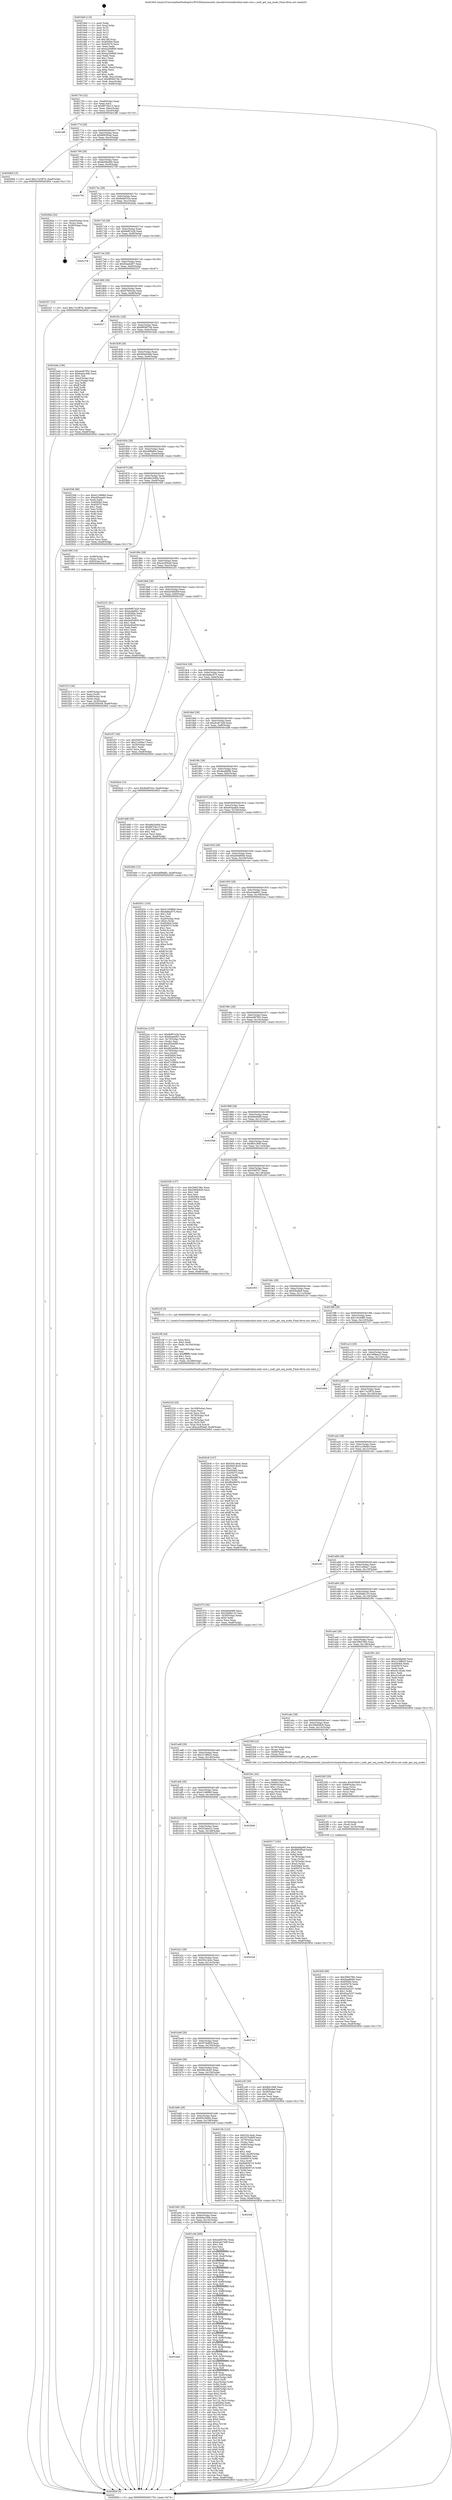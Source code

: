 digraph "0x4016e0" {
  label = "0x4016e0 (/mnt/c/Users/mathe/Desktop/tcc/POCII/binaries/extr_linuxdriversiioadcxilinx-xadc-core.c_xadc_get_seq_mode_Final-ollvm.out::main(0))"
  labelloc = "t"
  node[shape=record]

  Entry [label="",width=0.3,height=0.3,shape=circle,fillcolor=black,style=filled]
  "0x401754" [label="{
     0x401754 [32]\l
     | [instrs]\l
     &nbsp;&nbsp;0x401754 \<+6\>: mov -0xa8(%rbp),%eax\l
     &nbsp;&nbsp;0x40175a \<+2\>: mov %eax,%ecx\l
     &nbsp;&nbsp;0x40175c \<+6\>: sub $0x86726c13,%ecx\l
     &nbsp;&nbsp;0x401762 \<+6\>: mov %eax,-0xbc(%rbp)\l
     &nbsp;&nbsp;0x401768 \<+6\>: mov %ecx,-0xc0(%rbp)\l
     &nbsp;&nbsp;0x40176e \<+6\>: je 0000000000401df6 \<main+0x716\>\l
  }"]
  "0x401df6" [label="{
     0x401df6\l
  }", style=dashed]
  "0x401774" [label="{
     0x401774 [28]\l
     | [instrs]\l
     &nbsp;&nbsp;0x401774 \<+5\>: jmp 0000000000401779 \<main+0x99\>\l
     &nbsp;&nbsp;0x401779 \<+6\>: mov -0xbc(%rbp),%eax\l
     &nbsp;&nbsp;0x40177f \<+5\>: sub $0x8693f5ad,%eax\l
     &nbsp;&nbsp;0x401784 \<+6\>: mov %eax,-0xc4(%rbp)\l
     &nbsp;&nbsp;0x40178a \<+6\>: je 00000000004020b9 \<main+0x9d9\>\l
  }"]
  Exit [label="",width=0.3,height=0.3,shape=circle,fillcolor=black,style=filled,peripheries=2]
  "0x4020b9" [label="{
     0x4020b9 [15]\l
     | [instrs]\l
     &nbsp;&nbsp;0x4020b9 \<+10\>: movl $0x17a1f87b,-0xa8(%rbp)\l
     &nbsp;&nbsp;0x4020c3 \<+5\>: jmp 000000000040285d \<main+0x117d\>\l
  }"]
  "0x401790" [label="{
     0x401790 [28]\l
     | [instrs]\l
     &nbsp;&nbsp;0x401790 \<+5\>: jmp 0000000000401795 \<main+0xb5\>\l
     &nbsp;&nbsp;0x401795 \<+6\>: mov -0xbc(%rbp),%eax\l
     &nbsp;&nbsp;0x40179b \<+5\>: sub $0x8a08a460,%eax\l
     &nbsp;&nbsp;0x4017a0 \<+6\>: mov %eax,-0xc8(%rbp)\l
     &nbsp;&nbsp;0x4017a6 \<+6\>: je 0000000000402758 \<main+0x1078\>\l
  }"]
  "0x402404" [label="{
     0x402404 [96]\l
     | [instrs]\l
     &nbsp;&nbsp;0x402404 \<+5\>: mov $0x296d796c,%eax\l
     &nbsp;&nbsp;0x402409 \<+5\>: mov $0xdead80f4,%esi\l
     &nbsp;&nbsp;0x40240e \<+7\>: mov 0x405064,%ecx\l
     &nbsp;&nbsp;0x402415 \<+7\>: mov 0x405070,%edx\l
     &nbsp;&nbsp;0x40241c \<+3\>: mov %ecx,%r8d\l
     &nbsp;&nbsp;0x40241f \<+7\>: add $0x92ea5257,%r8d\l
     &nbsp;&nbsp;0x402426 \<+4\>: sub $0x1,%r8d\l
     &nbsp;&nbsp;0x40242a \<+7\>: sub $0x92ea5257,%r8d\l
     &nbsp;&nbsp;0x402431 \<+4\>: imul %r8d,%ecx\l
     &nbsp;&nbsp;0x402435 \<+3\>: and $0x1,%ecx\l
     &nbsp;&nbsp;0x402438 \<+3\>: cmp $0x0,%ecx\l
     &nbsp;&nbsp;0x40243b \<+4\>: sete %r9b\l
     &nbsp;&nbsp;0x40243f \<+3\>: cmp $0xa,%edx\l
     &nbsp;&nbsp;0x402442 \<+4\>: setl %r10b\l
     &nbsp;&nbsp;0x402446 \<+3\>: mov %r9b,%r11b\l
     &nbsp;&nbsp;0x402449 \<+3\>: and %r10b,%r11b\l
     &nbsp;&nbsp;0x40244c \<+3\>: xor %r10b,%r9b\l
     &nbsp;&nbsp;0x40244f \<+3\>: or %r9b,%r11b\l
     &nbsp;&nbsp;0x402452 \<+4\>: test $0x1,%r11b\l
     &nbsp;&nbsp;0x402456 \<+3\>: cmovne %esi,%eax\l
     &nbsp;&nbsp;0x402459 \<+6\>: mov %eax,-0xa8(%rbp)\l
     &nbsp;&nbsp;0x40245f \<+5\>: jmp 000000000040285d \<main+0x117d\>\l
  }"]
  "0x402758" [label="{
     0x402758\l
  }", style=dashed]
  "0x4017ac" [label="{
     0x4017ac [28]\l
     | [instrs]\l
     &nbsp;&nbsp;0x4017ac \<+5\>: jmp 00000000004017b1 \<main+0xd1\>\l
     &nbsp;&nbsp;0x4017b1 \<+6\>: mov -0xbc(%rbp),%eax\l
     &nbsp;&nbsp;0x4017b7 \<+5\>: sub $0x8ebf532e,%eax\l
     &nbsp;&nbsp;0x4017bc \<+6\>: mov %eax,-0xcc(%rbp)\l
     &nbsp;&nbsp;0x4017c2 \<+6\>: je 00000000004026da \<main+0xffa\>\l
  }"]
  "0x4023f2" [label="{
     0x4023f2 [18]\l
     | [instrs]\l
     &nbsp;&nbsp;0x4023f2 \<+4\>: mov -0x78(%rbp),%rdi\l
     &nbsp;&nbsp;0x4023f6 \<+3\>: mov (%rdi),%rdi\l
     &nbsp;&nbsp;0x4023f9 \<+6\>: mov %eax,-0x16c(%rbp)\l
     &nbsp;&nbsp;0x4023ff \<+5\>: call 0000000000401030 \<free@plt\>\l
     | [calls]\l
     &nbsp;&nbsp;0x401030 \{1\} (unknown)\l
  }"]
  "0x4026da" [label="{
     0x4026da [24]\l
     | [instrs]\l
     &nbsp;&nbsp;0x4026da \<+7\>: mov -0xa0(%rbp),%rax\l
     &nbsp;&nbsp;0x4026e1 \<+2\>: mov (%rax),%eax\l
     &nbsp;&nbsp;0x4026e3 \<+4\>: lea -0x28(%rbp),%rsp\l
     &nbsp;&nbsp;0x4026e7 \<+1\>: pop %rbx\l
     &nbsp;&nbsp;0x4026e8 \<+2\>: pop %r12\l
     &nbsp;&nbsp;0x4026ea \<+2\>: pop %r13\l
     &nbsp;&nbsp;0x4026ec \<+2\>: pop %r14\l
     &nbsp;&nbsp;0x4026ee \<+2\>: pop %r15\l
     &nbsp;&nbsp;0x4026f0 \<+1\>: pop %rbp\l
     &nbsp;&nbsp;0x4026f1 \<+1\>: ret\l
  }"]
  "0x4017c8" [label="{
     0x4017c8 [28]\l
     | [instrs]\l
     &nbsp;&nbsp;0x4017c8 \<+5\>: jmp 00000000004017cd \<main+0xed\>\l
     &nbsp;&nbsp;0x4017cd \<+6\>: mov -0xbc(%rbp),%eax\l
     &nbsp;&nbsp;0x4017d3 \<+5\>: sub $0x8ef67a28,%eax\l
     &nbsp;&nbsp;0x4017d8 \<+6\>: mov %eax,-0xd0(%rbp)\l
     &nbsp;&nbsp;0x4017de \<+6\>: je 00000000004027c8 \<main+0x10e8\>\l
  }"]
  "0x4023d5" [label="{
     0x4023d5 [29]\l
     | [instrs]\l
     &nbsp;&nbsp;0x4023d5 \<+10\>: movabs $0x4030d6,%rdi\l
     &nbsp;&nbsp;0x4023df \<+4\>: mov -0x68(%rbp),%rsi\l
     &nbsp;&nbsp;0x4023e3 \<+2\>: mov %eax,(%rsi)\l
     &nbsp;&nbsp;0x4023e5 \<+4\>: mov -0x68(%rbp),%rsi\l
     &nbsp;&nbsp;0x4023e9 \<+2\>: mov (%rsi),%esi\l
     &nbsp;&nbsp;0x4023eb \<+2\>: mov $0x0,%al\l
     &nbsp;&nbsp;0x4023ed \<+5\>: call 0000000000401040 \<printf@plt\>\l
     | [calls]\l
     &nbsp;&nbsp;0x401040 \{1\} (unknown)\l
  }"]
  "0x4027c8" [label="{
     0x4027c8\l
  }", style=dashed]
  "0x4017e4" [label="{
     0x4017e4 [28]\l
     | [instrs]\l
     &nbsp;&nbsp;0x4017e4 \<+5\>: jmp 00000000004017e9 \<main+0x109\>\l
     &nbsp;&nbsp;0x4017e9 \<+6\>: mov -0xbc(%rbp),%eax\l
     &nbsp;&nbsp;0x4017ef \<+5\>: sub $0x94aebd07,%eax\l
     &nbsp;&nbsp;0x4017f4 \<+6\>: mov %eax,-0xd4(%rbp)\l
     &nbsp;&nbsp;0x4017fa \<+6\>: je 0000000000402327 \<main+0xc47\>\l
  }"]
  "0x402224" [label="{
     0x402224 [45]\l
     | [instrs]\l
     &nbsp;&nbsp;0x402224 \<+6\>: mov -0x168(%rbp),%ecx\l
     &nbsp;&nbsp;0x40222a \<+3\>: imul %eax,%ecx\l
     &nbsp;&nbsp;0x40222d \<+3\>: movslq %ecx,%rdi\l
     &nbsp;&nbsp;0x402230 \<+4\>: mov -0x78(%rbp),%r8\l
     &nbsp;&nbsp;0x402234 \<+3\>: mov (%r8),%r8\l
     &nbsp;&nbsp;0x402237 \<+4\>: mov -0x70(%rbp),%r9\l
     &nbsp;&nbsp;0x40223b \<+3\>: movslq (%r9),%r9\l
     &nbsp;&nbsp;0x40223e \<+4\>: mov %rdi,(%r8,%r9,8)\l
     &nbsp;&nbsp;0x402242 \<+10\>: movl $0xcac95ba9,-0xa8(%rbp)\l
     &nbsp;&nbsp;0x40224c \<+5\>: jmp 000000000040285d \<main+0x117d\>\l
  }"]
  "0x402327" [label="{
     0x402327 [15]\l
     | [instrs]\l
     &nbsp;&nbsp;0x402327 \<+10\>: movl $0x17a1f87b,-0xa8(%rbp)\l
     &nbsp;&nbsp;0x402331 \<+5\>: jmp 000000000040285d \<main+0x117d\>\l
  }"]
  "0x401800" [label="{
     0x401800 [28]\l
     | [instrs]\l
     &nbsp;&nbsp;0x401800 \<+5\>: jmp 0000000000401805 \<main+0x125\>\l
     &nbsp;&nbsp;0x401805 \<+6\>: mov -0xbc(%rbp),%eax\l
     &nbsp;&nbsp;0x40180b \<+5\>: sub $0x976b5c44,%eax\l
     &nbsp;&nbsp;0x401810 \<+6\>: mov %eax,-0xd8(%rbp)\l
     &nbsp;&nbsp;0x401816 \<+6\>: je 00000000004025c7 \<main+0xee7\>\l
  }"]
  "0x4021f8" [label="{
     0x4021f8 [44]\l
     | [instrs]\l
     &nbsp;&nbsp;0x4021f8 \<+2\>: xor %ecx,%ecx\l
     &nbsp;&nbsp;0x4021fa \<+5\>: mov $0x2,%edx\l
     &nbsp;&nbsp;0x4021ff \<+6\>: mov %edx,-0x164(%rbp)\l
     &nbsp;&nbsp;0x402205 \<+1\>: cltd\l
     &nbsp;&nbsp;0x402206 \<+6\>: mov -0x164(%rbp),%esi\l
     &nbsp;&nbsp;0x40220c \<+2\>: idiv %esi\l
     &nbsp;&nbsp;0x40220e \<+6\>: imul $0xfffffffe,%edx,%edx\l
     &nbsp;&nbsp;0x402214 \<+3\>: sub $0x1,%ecx\l
     &nbsp;&nbsp;0x402217 \<+2\>: sub %ecx,%edx\l
     &nbsp;&nbsp;0x402219 \<+6\>: mov %edx,-0x168(%rbp)\l
     &nbsp;&nbsp;0x40221f \<+5\>: call 0000000000401160 \<next_i\>\l
     | [calls]\l
     &nbsp;&nbsp;0x401160 \{1\} (/mnt/c/Users/mathe/Desktop/tcc/POCII/binaries/extr_linuxdriversiioadcxilinx-xadc-core.c_xadc_get_seq_mode_Final-ollvm.out::next_i)\l
  }"]
  "0x4025c7" [label="{
     0x4025c7\l
  }", style=dashed]
  "0x40181c" [label="{
     0x40181c [28]\l
     | [instrs]\l
     &nbsp;&nbsp;0x40181c \<+5\>: jmp 0000000000401821 \<main+0x141\>\l
     &nbsp;&nbsp;0x401821 \<+6\>: mov -0xbc(%rbp),%eax\l
     &nbsp;&nbsp;0x401827 \<+5\>: sub $0x9858d748,%eax\l
     &nbsp;&nbsp;0x40182c \<+6\>: mov %eax,-0xdc(%rbp)\l
     &nbsp;&nbsp;0x401832 \<+6\>: je 0000000000401bde \<main+0x4fe\>\l
  }"]
  "0x402017" [label="{
     0x402017 [162]\l
     | [instrs]\l
     &nbsp;&nbsp;0x402017 \<+5\>: mov $0x8a08a460,%ecx\l
     &nbsp;&nbsp;0x40201c \<+5\>: mov $0x8693f5ad,%edx\l
     &nbsp;&nbsp;0x402021 \<+3\>: mov $0x1,%sil\l
     &nbsp;&nbsp;0x402024 \<+3\>: xor %r8d,%r8d\l
     &nbsp;&nbsp;0x402027 \<+4\>: mov -0x78(%rbp),%rdi\l
     &nbsp;&nbsp;0x40202b \<+3\>: mov %rax,(%rdi)\l
     &nbsp;&nbsp;0x40202e \<+4\>: mov -0x70(%rbp),%rax\l
     &nbsp;&nbsp;0x402032 \<+6\>: movl $0x0,(%rax)\l
     &nbsp;&nbsp;0x402038 \<+8\>: mov 0x405064,%r9d\l
     &nbsp;&nbsp;0x402040 \<+8\>: mov 0x405070,%r10d\l
     &nbsp;&nbsp;0x402048 \<+4\>: sub $0x1,%r8d\l
     &nbsp;&nbsp;0x40204c \<+3\>: mov %r9d,%r11d\l
     &nbsp;&nbsp;0x40204f \<+3\>: add %r8d,%r11d\l
     &nbsp;&nbsp;0x402052 \<+4\>: imul %r11d,%r9d\l
     &nbsp;&nbsp;0x402056 \<+4\>: and $0x1,%r9d\l
     &nbsp;&nbsp;0x40205a \<+4\>: cmp $0x0,%r9d\l
     &nbsp;&nbsp;0x40205e \<+3\>: sete %bl\l
     &nbsp;&nbsp;0x402061 \<+4\>: cmp $0xa,%r10d\l
     &nbsp;&nbsp;0x402065 \<+4\>: setl %r14b\l
     &nbsp;&nbsp;0x402069 \<+3\>: mov %bl,%r15b\l
     &nbsp;&nbsp;0x40206c \<+4\>: xor $0xff,%r15b\l
     &nbsp;&nbsp;0x402070 \<+3\>: mov %r14b,%r12b\l
     &nbsp;&nbsp;0x402073 \<+4\>: xor $0xff,%r12b\l
     &nbsp;&nbsp;0x402077 \<+4\>: xor $0x1,%sil\l
     &nbsp;&nbsp;0x40207b \<+3\>: mov %r15b,%r13b\l
     &nbsp;&nbsp;0x40207e \<+4\>: and $0xff,%r13b\l
     &nbsp;&nbsp;0x402082 \<+3\>: and %sil,%bl\l
     &nbsp;&nbsp;0x402085 \<+3\>: mov %r12b,%al\l
     &nbsp;&nbsp;0x402088 \<+2\>: and $0xff,%al\l
     &nbsp;&nbsp;0x40208a \<+3\>: and %sil,%r14b\l
     &nbsp;&nbsp;0x40208d \<+3\>: or %bl,%r13b\l
     &nbsp;&nbsp;0x402090 \<+3\>: or %r14b,%al\l
     &nbsp;&nbsp;0x402093 \<+3\>: xor %al,%r13b\l
     &nbsp;&nbsp;0x402096 \<+3\>: or %r12b,%r15b\l
     &nbsp;&nbsp;0x402099 \<+4\>: xor $0xff,%r15b\l
     &nbsp;&nbsp;0x40209d \<+4\>: or $0x1,%sil\l
     &nbsp;&nbsp;0x4020a1 \<+3\>: and %sil,%r15b\l
     &nbsp;&nbsp;0x4020a4 \<+3\>: or %r15b,%r13b\l
     &nbsp;&nbsp;0x4020a7 \<+4\>: test $0x1,%r13b\l
     &nbsp;&nbsp;0x4020ab \<+3\>: cmovne %edx,%ecx\l
     &nbsp;&nbsp;0x4020ae \<+6\>: mov %ecx,-0xa8(%rbp)\l
     &nbsp;&nbsp;0x4020b4 \<+5\>: jmp 000000000040285d \<main+0x117d\>\l
  }"]
  "0x401bde" [label="{
     0x401bde [106]\l
     | [instrs]\l
     &nbsp;&nbsp;0x401bde \<+5\>: mov $0xeed9795c,%eax\l
     &nbsp;&nbsp;0x401be3 \<+5\>: mov $0x6aba184b,%ecx\l
     &nbsp;&nbsp;0x401be8 \<+2\>: mov $0x1,%dl\l
     &nbsp;&nbsp;0x401bea \<+7\>: mov -0xa2(%rbp),%sil\l
     &nbsp;&nbsp;0x401bf1 \<+7\>: mov -0xa1(%rbp),%dil\l
     &nbsp;&nbsp;0x401bf8 \<+3\>: mov %sil,%r8b\l
     &nbsp;&nbsp;0x401bfb \<+4\>: xor $0xff,%r8b\l
     &nbsp;&nbsp;0x401bff \<+3\>: mov %dil,%r9b\l
     &nbsp;&nbsp;0x401c02 \<+4\>: xor $0xff,%r9b\l
     &nbsp;&nbsp;0x401c06 \<+3\>: xor $0x1,%dl\l
     &nbsp;&nbsp;0x401c09 \<+3\>: mov %r8b,%r10b\l
     &nbsp;&nbsp;0x401c0c \<+4\>: and $0xff,%r10b\l
     &nbsp;&nbsp;0x401c10 \<+3\>: and %dl,%sil\l
     &nbsp;&nbsp;0x401c13 \<+3\>: mov %r9b,%r11b\l
     &nbsp;&nbsp;0x401c16 \<+4\>: and $0xff,%r11b\l
     &nbsp;&nbsp;0x401c1a \<+3\>: and %dl,%dil\l
     &nbsp;&nbsp;0x401c1d \<+3\>: or %sil,%r10b\l
     &nbsp;&nbsp;0x401c20 \<+3\>: or %dil,%r11b\l
     &nbsp;&nbsp;0x401c23 \<+3\>: xor %r11b,%r10b\l
     &nbsp;&nbsp;0x401c26 \<+3\>: or %r9b,%r8b\l
     &nbsp;&nbsp;0x401c29 \<+4\>: xor $0xff,%r8b\l
     &nbsp;&nbsp;0x401c2d \<+3\>: or $0x1,%dl\l
     &nbsp;&nbsp;0x401c30 \<+3\>: and %dl,%r8b\l
     &nbsp;&nbsp;0x401c33 \<+3\>: or %r8b,%r10b\l
     &nbsp;&nbsp;0x401c36 \<+4\>: test $0x1,%r10b\l
     &nbsp;&nbsp;0x401c3a \<+3\>: cmovne %ecx,%eax\l
     &nbsp;&nbsp;0x401c3d \<+6\>: mov %eax,-0xa8(%rbp)\l
     &nbsp;&nbsp;0x401c43 \<+5\>: jmp 000000000040285d \<main+0x117d\>\l
  }"]
  "0x401838" [label="{
     0x401838 [28]\l
     | [instrs]\l
     &nbsp;&nbsp;0x401838 \<+5\>: jmp 000000000040183d \<main+0x15d\>\l
     &nbsp;&nbsp;0x40183d \<+6\>: mov -0xbc(%rbp),%eax\l
     &nbsp;&nbsp;0x401843 \<+5\>: sub $0x9d4a0ddd,%eax\l
     &nbsp;&nbsp;0x401848 \<+6\>: mov %eax,-0xe0(%rbp)\l
     &nbsp;&nbsp;0x40184e \<+6\>: je 0000000000402473 \<main+0xd93\>\l
  }"]
  "0x40285d" [label="{
     0x40285d [5]\l
     | [instrs]\l
     &nbsp;&nbsp;0x40285d \<+5\>: jmp 0000000000401754 \<main+0x74\>\l
  }"]
  "0x4016e0" [label="{
     0x4016e0 [116]\l
     | [instrs]\l
     &nbsp;&nbsp;0x4016e0 \<+1\>: push %rbp\l
     &nbsp;&nbsp;0x4016e1 \<+3\>: mov %rsp,%rbp\l
     &nbsp;&nbsp;0x4016e4 \<+2\>: push %r15\l
     &nbsp;&nbsp;0x4016e6 \<+2\>: push %r14\l
     &nbsp;&nbsp;0x4016e8 \<+2\>: push %r13\l
     &nbsp;&nbsp;0x4016ea \<+2\>: push %r12\l
     &nbsp;&nbsp;0x4016ec \<+1\>: push %rbx\l
     &nbsp;&nbsp;0x4016ed \<+7\>: sub $0x168,%rsp\l
     &nbsp;&nbsp;0x4016f4 \<+7\>: mov 0x405064,%eax\l
     &nbsp;&nbsp;0x4016fb \<+7\>: mov 0x405070,%ecx\l
     &nbsp;&nbsp;0x401702 \<+2\>: mov %eax,%edx\l
     &nbsp;&nbsp;0x401704 \<+6\>: sub $0xaa29d8d0,%edx\l
     &nbsp;&nbsp;0x40170a \<+3\>: sub $0x1,%edx\l
     &nbsp;&nbsp;0x40170d \<+6\>: add $0xaa29d8d0,%edx\l
     &nbsp;&nbsp;0x401713 \<+3\>: imul %edx,%eax\l
     &nbsp;&nbsp;0x401716 \<+3\>: and $0x1,%eax\l
     &nbsp;&nbsp;0x401719 \<+3\>: cmp $0x0,%eax\l
     &nbsp;&nbsp;0x40171c \<+4\>: sete %r8b\l
     &nbsp;&nbsp;0x401720 \<+4\>: and $0x1,%r8b\l
     &nbsp;&nbsp;0x401724 \<+7\>: mov %r8b,-0xa2(%rbp)\l
     &nbsp;&nbsp;0x40172b \<+3\>: cmp $0xa,%ecx\l
     &nbsp;&nbsp;0x40172e \<+4\>: setl %r8b\l
     &nbsp;&nbsp;0x401732 \<+4\>: and $0x1,%r8b\l
     &nbsp;&nbsp;0x401736 \<+7\>: mov %r8b,-0xa1(%rbp)\l
     &nbsp;&nbsp;0x40173d \<+10\>: movl $0x9858d748,-0xa8(%rbp)\l
     &nbsp;&nbsp;0x401747 \<+6\>: mov %edi,-0xac(%rbp)\l
     &nbsp;&nbsp;0x40174d \<+7\>: mov %rsi,-0xb8(%rbp)\l
  }"]
  "0x401f13" [label="{
     0x401f13 [36]\l
     | [instrs]\l
     &nbsp;&nbsp;0x401f13 \<+7\>: mov -0x90(%rbp),%rdi\l
     &nbsp;&nbsp;0x401f1a \<+2\>: mov %eax,(%rdi)\l
     &nbsp;&nbsp;0x401f1c \<+7\>: mov -0x90(%rbp),%rdi\l
     &nbsp;&nbsp;0x401f23 \<+2\>: mov (%rdi),%eax\l
     &nbsp;&nbsp;0x401f25 \<+3\>: mov %eax,-0x30(%rbp)\l
     &nbsp;&nbsp;0x401f28 \<+10\>: movl $0xd250b50f,-0xa8(%rbp)\l
     &nbsp;&nbsp;0x401f32 \<+5\>: jmp 000000000040285d \<main+0x117d\>\l
  }"]
  "0x402473" [label="{
     0x402473\l
  }", style=dashed]
  "0x401854" [label="{
     0x401854 [28]\l
     | [instrs]\l
     &nbsp;&nbsp;0x401854 \<+5\>: jmp 0000000000401859 \<main+0x179\>\l
     &nbsp;&nbsp;0x401859 \<+6\>: mov -0xbc(%rbp),%eax\l
     &nbsp;&nbsp;0x40185f \<+5\>: sub $0xa6f9afbc,%eax\l
     &nbsp;&nbsp;0x401864 \<+6\>: mov %eax,-0xe4(%rbp)\l
     &nbsp;&nbsp;0x40186a \<+6\>: je 00000000004025db \<main+0xefb\>\l
  }"]
  "0x401bb8" [label="{
     0x401bb8\l
  }", style=dashed]
  "0x4025db" [label="{
     0x4025db [86]\l
     | [instrs]\l
     &nbsp;&nbsp;0x4025db \<+5\>: mov $0x412489b0,%eax\l
     &nbsp;&nbsp;0x4025e0 \<+5\>: mov $0xe65aaab0,%ecx\l
     &nbsp;&nbsp;0x4025e5 \<+2\>: xor %edx,%edx\l
     &nbsp;&nbsp;0x4025e7 \<+7\>: mov 0x405064,%esi\l
     &nbsp;&nbsp;0x4025ee \<+7\>: mov 0x405070,%edi\l
     &nbsp;&nbsp;0x4025f5 \<+3\>: sub $0x1,%edx\l
     &nbsp;&nbsp;0x4025f8 \<+3\>: mov %esi,%r8d\l
     &nbsp;&nbsp;0x4025fb \<+3\>: add %edx,%r8d\l
     &nbsp;&nbsp;0x4025fe \<+4\>: imul %r8d,%esi\l
     &nbsp;&nbsp;0x402602 \<+3\>: and $0x1,%esi\l
     &nbsp;&nbsp;0x402605 \<+3\>: cmp $0x0,%esi\l
     &nbsp;&nbsp;0x402608 \<+4\>: sete %r9b\l
     &nbsp;&nbsp;0x40260c \<+3\>: cmp $0xa,%edi\l
     &nbsp;&nbsp;0x40260f \<+4\>: setl %r10b\l
     &nbsp;&nbsp;0x402613 \<+3\>: mov %r9b,%r11b\l
     &nbsp;&nbsp;0x402616 \<+3\>: and %r10b,%r11b\l
     &nbsp;&nbsp;0x402619 \<+3\>: xor %r10b,%r9b\l
     &nbsp;&nbsp;0x40261c \<+3\>: or %r9b,%r11b\l
     &nbsp;&nbsp;0x40261f \<+4\>: test $0x1,%r11b\l
     &nbsp;&nbsp;0x402623 \<+3\>: cmovne %ecx,%eax\l
     &nbsp;&nbsp;0x402626 \<+6\>: mov %eax,-0xa8(%rbp)\l
     &nbsp;&nbsp;0x40262c \<+5\>: jmp 000000000040285d \<main+0x117d\>\l
  }"]
  "0x401870" [label="{
     0x401870 [28]\l
     | [instrs]\l
     &nbsp;&nbsp;0x401870 \<+5\>: jmp 0000000000401875 \<main+0x195\>\l
     &nbsp;&nbsp;0x401875 \<+6\>: mov -0xbc(%rbp),%eax\l
     &nbsp;&nbsp;0x40187b \<+5\>: sub $0xa8e2449a,%eax\l
     &nbsp;&nbsp;0x401880 \<+6\>: mov %eax,-0xe8(%rbp)\l
     &nbsp;&nbsp;0x401886 \<+6\>: je 0000000000401f00 \<main+0x820\>\l
  }"]
  "0x401c48" [label="{
     0x401c48 [400]\l
     | [instrs]\l
     &nbsp;&nbsp;0x401c48 \<+5\>: mov $0xeed9795c,%eax\l
     &nbsp;&nbsp;0x401c4d \<+5\>: mov $0xdca673d8,%ecx\l
     &nbsp;&nbsp;0x401c52 \<+2\>: mov $0x1,%dl\l
     &nbsp;&nbsp;0x401c54 \<+2\>: xor %esi,%esi\l
     &nbsp;&nbsp;0x401c56 \<+3\>: mov %rsp,%rdi\l
     &nbsp;&nbsp;0x401c59 \<+4\>: add $0xfffffffffffffff0,%rdi\l
     &nbsp;&nbsp;0x401c5d \<+3\>: mov %rdi,%rsp\l
     &nbsp;&nbsp;0x401c60 \<+7\>: mov %rdi,-0xa0(%rbp)\l
     &nbsp;&nbsp;0x401c67 \<+3\>: mov %rsp,%rdi\l
     &nbsp;&nbsp;0x401c6a \<+4\>: add $0xfffffffffffffff0,%rdi\l
     &nbsp;&nbsp;0x401c6e \<+3\>: mov %rdi,%rsp\l
     &nbsp;&nbsp;0x401c71 \<+3\>: mov %rsp,%r8\l
     &nbsp;&nbsp;0x401c74 \<+4\>: add $0xfffffffffffffff0,%r8\l
     &nbsp;&nbsp;0x401c78 \<+3\>: mov %r8,%rsp\l
     &nbsp;&nbsp;0x401c7b \<+7\>: mov %r8,-0x98(%rbp)\l
     &nbsp;&nbsp;0x401c82 \<+3\>: mov %rsp,%r8\l
     &nbsp;&nbsp;0x401c85 \<+4\>: add $0xfffffffffffffff0,%r8\l
     &nbsp;&nbsp;0x401c89 \<+3\>: mov %r8,%rsp\l
     &nbsp;&nbsp;0x401c8c \<+7\>: mov %r8,-0x90(%rbp)\l
     &nbsp;&nbsp;0x401c93 \<+3\>: mov %rsp,%r8\l
     &nbsp;&nbsp;0x401c96 \<+4\>: add $0xfffffffffffffff0,%r8\l
     &nbsp;&nbsp;0x401c9a \<+3\>: mov %r8,%rsp\l
     &nbsp;&nbsp;0x401c9d \<+7\>: mov %r8,-0x88(%rbp)\l
     &nbsp;&nbsp;0x401ca4 \<+3\>: mov %rsp,%r8\l
     &nbsp;&nbsp;0x401ca7 \<+4\>: add $0xfffffffffffffff0,%r8\l
     &nbsp;&nbsp;0x401cab \<+3\>: mov %r8,%rsp\l
     &nbsp;&nbsp;0x401cae \<+4\>: mov %r8,-0x80(%rbp)\l
     &nbsp;&nbsp;0x401cb2 \<+3\>: mov %rsp,%r8\l
     &nbsp;&nbsp;0x401cb5 \<+4\>: add $0xfffffffffffffff0,%r8\l
     &nbsp;&nbsp;0x401cb9 \<+3\>: mov %r8,%rsp\l
     &nbsp;&nbsp;0x401cbc \<+4\>: mov %r8,-0x78(%rbp)\l
     &nbsp;&nbsp;0x401cc0 \<+3\>: mov %rsp,%r8\l
     &nbsp;&nbsp;0x401cc3 \<+4\>: add $0xfffffffffffffff0,%r8\l
     &nbsp;&nbsp;0x401cc7 \<+3\>: mov %r8,%rsp\l
     &nbsp;&nbsp;0x401cca \<+4\>: mov %r8,-0x70(%rbp)\l
     &nbsp;&nbsp;0x401cce \<+3\>: mov %rsp,%r8\l
     &nbsp;&nbsp;0x401cd1 \<+4\>: add $0xfffffffffffffff0,%r8\l
     &nbsp;&nbsp;0x401cd5 \<+3\>: mov %r8,%rsp\l
     &nbsp;&nbsp;0x401cd8 \<+4\>: mov %r8,-0x68(%rbp)\l
     &nbsp;&nbsp;0x401cdc \<+3\>: mov %rsp,%r8\l
     &nbsp;&nbsp;0x401cdf \<+4\>: add $0xfffffffffffffff0,%r8\l
     &nbsp;&nbsp;0x401ce3 \<+3\>: mov %r8,%rsp\l
     &nbsp;&nbsp;0x401ce6 \<+4\>: mov %r8,-0x60(%rbp)\l
     &nbsp;&nbsp;0x401cea \<+3\>: mov %rsp,%r8\l
     &nbsp;&nbsp;0x401ced \<+4\>: add $0xfffffffffffffff0,%r8\l
     &nbsp;&nbsp;0x401cf1 \<+3\>: mov %r8,%rsp\l
     &nbsp;&nbsp;0x401cf4 \<+4\>: mov %r8,-0x58(%rbp)\l
     &nbsp;&nbsp;0x401cf8 \<+3\>: mov %rsp,%r8\l
     &nbsp;&nbsp;0x401cfb \<+4\>: add $0xfffffffffffffff0,%r8\l
     &nbsp;&nbsp;0x401cff \<+3\>: mov %r8,%rsp\l
     &nbsp;&nbsp;0x401d02 \<+4\>: mov %r8,-0x50(%rbp)\l
     &nbsp;&nbsp;0x401d06 \<+3\>: mov %rsp,%r8\l
     &nbsp;&nbsp;0x401d09 \<+4\>: add $0xfffffffffffffff0,%r8\l
     &nbsp;&nbsp;0x401d0d \<+3\>: mov %r8,%rsp\l
     &nbsp;&nbsp;0x401d10 \<+4\>: mov %r8,-0x48(%rbp)\l
     &nbsp;&nbsp;0x401d14 \<+3\>: mov %rsp,%r8\l
     &nbsp;&nbsp;0x401d17 \<+4\>: add $0xfffffffffffffff0,%r8\l
     &nbsp;&nbsp;0x401d1b \<+3\>: mov %r8,%rsp\l
     &nbsp;&nbsp;0x401d1e \<+4\>: mov %r8,-0x40(%rbp)\l
     &nbsp;&nbsp;0x401d22 \<+7\>: mov -0xa0(%rbp),%r8\l
     &nbsp;&nbsp;0x401d29 \<+7\>: movl $0x0,(%r8)\l
     &nbsp;&nbsp;0x401d30 \<+7\>: mov -0xac(%rbp),%r9d\l
     &nbsp;&nbsp;0x401d37 \<+3\>: mov %r9d,(%rdi)\l
     &nbsp;&nbsp;0x401d3a \<+7\>: mov -0x98(%rbp),%r8\l
     &nbsp;&nbsp;0x401d41 \<+7\>: mov -0xb8(%rbp),%r10\l
     &nbsp;&nbsp;0x401d48 \<+3\>: mov %r10,(%r8)\l
     &nbsp;&nbsp;0x401d4b \<+3\>: cmpl $0x2,(%rdi)\l
     &nbsp;&nbsp;0x401d4e \<+4\>: setne %r11b\l
     &nbsp;&nbsp;0x401d52 \<+4\>: and $0x1,%r11b\l
     &nbsp;&nbsp;0x401d56 \<+4\>: mov %r11b,-0x31(%rbp)\l
     &nbsp;&nbsp;0x401d5a \<+7\>: mov 0x405064,%ebx\l
     &nbsp;&nbsp;0x401d61 \<+8\>: mov 0x405070,%r14d\l
     &nbsp;&nbsp;0x401d69 \<+3\>: sub $0x1,%esi\l
     &nbsp;&nbsp;0x401d6c \<+3\>: mov %ebx,%r15d\l
     &nbsp;&nbsp;0x401d6f \<+3\>: add %esi,%r15d\l
     &nbsp;&nbsp;0x401d72 \<+4\>: imul %r15d,%ebx\l
     &nbsp;&nbsp;0x401d76 \<+3\>: and $0x1,%ebx\l
     &nbsp;&nbsp;0x401d79 \<+3\>: cmp $0x0,%ebx\l
     &nbsp;&nbsp;0x401d7c \<+4\>: sete %r11b\l
     &nbsp;&nbsp;0x401d80 \<+4\>: cmp $0xa,%r14d\l
     &nbsp;&nbsp;0x401d84 \<+4\>: setl %r12b\l
     &nbsp;&nbsp;0x401d88 \<+3\>: mov %r11b,%r13b\l
     &nbsp;&nbsp;0x401d8b \<+4\>: xor $0xff,%r13b\l
     &nbsp;&nbsp;0x401d8f \<+3\>: mov %r12b,%sil\l
     &nbsp;&nbsp;0x401d92 \<+4\>: xor $0xff,%sil\l
     &nbsp;&nbsp;0x401d96 \<+3\>: xor $0x0,%dl\l
     &nbsp;&nbsp;0x401d99 \<+3\>: mov %r13b,%dil\l
     &nbsp;&nbsp;0x401d9c \<+4\>: and $0x0,%dil\l
     &nbsp;&nbsp;0x401da0 \<+3\>: and %dl,%r11b\l
     &nbsp;&nbsp;0x401da3 \<+3\>: mov %sil,%r8b\l
     &nbsp;&nbsp;0x401da6 \<+4\>: and $0x0,%r8b\l
     &nbsp;&nbsp;0x401daa \<+3\>: and %dl,%r12b\l
     &nbsp;&nbsp;0x401dad \<+3\>: or %r11b,%dil\l
     &nbsp;&nbsp;0x401db0 \<+3\>: or %r12b,%r8b\l
     &nbsp;&nbsp;0x401db3 \<+3\>: xor %r8b,%dil\l
     &nbsp;&nbsp;0x401db6 \<+3\>: or %sil,%r13b\l
     &nbsp;&nbsp;0x401db9 \<+4\>: xor $0xff,%r13b\l
     &nbsp;&nbsp;0x401dbd \<+3\>: or $0x0,%dl\l
     &nbsp;&nbsp;0x401dc0 \<+3\>: and %dl,%r13b\l
     &nbsp;&nbsp;0x401dc3 \<+3\>: or %r13b,%dil\l
     &nbsp;&nbsp;0x401dc6 \<+4\>: test $0x1,%dil\l
     &nbsp;&nbsp;0x401dca \<+3\>: cmovne %ecx,%eax\l
     &nbsp;&nbsp;0x401dcd \<+6\>: mov %eax,-0xa8(%rbp)\l
     &nbsp;&nbsp;0x401dd3 \<+5\>: jmp 000000000040285d \<main+0x117d\>\l
  }"]
  "0x401f00" [label="{
     0x401f00 [19]\l
     | [instrs]\l
     &nbsp;&nbsp;0x401f00 \<+7\>: mov -0x98(%rbp),%rax\l
     &nbsp;&nbsp;0x401f07 \<+3\>: mov (%rax),%rax\l
     &nbsp;&nbsp;0x401f0a \<+4\>: mov 0x8(%rax),%rdi\l
     &nbsp;&nbsp;0x401f0e \<+5\>: call 0000000000401060 \<atoi@plt\>\l
     | [calls]\l
     &nbsp;&nbsp;0x401060 \{1\} (unknown)\l
  }"]
  "0x40188c" [label="{
     0x40188c [28]\l
     | [instrs]\l
     &nbsp;&nbsp;0x40188c \<+5\>: jmp 0000000000401891 \<main+0x1b1\>\l
     &nbsp;&nbsp;0x401891 \<+6\>: mov -0xbc(%rbp),%eax\l
     &nbsp;&nbsp;0x401897 \<+5\>: sub $0xcac95ba9,%eax\l
     &nbsp;&nbsp;0x40189c \<+6\>: mov %eax,-0xec(%rbp)\l
     &nbsp;&nbsp;0x4018a2 \<+6\>: je 0000000000402251 \<main+0xb71\>\l
  }"]
  "0x401b9c" [label="{
     0x401b9c [28]\l
     | [instrs]\l
     &nbsp;&nbsp;0x401b9c \<+5\>: jmp 0000000000401ba1 \<main+0x4c1\>\l
     &nbsp;&nbsp;0x401ba1 \<+6\>: mov -0xbc(%rbp),%eax\l
     &nbsp;&nbsp;0x401ba7 \<+5\>: sub $0x6aba184b,%eax\l
     &nbsp;&nbsp;0x401bac \<+6\>: mov %eax,-0x15c(%rbp)\l
     &nbsp;&nbsp;0x401bb2 \<+6\>: je 0000000000401c48 \<main+0x568\>\l
  }"]
  "0x402251" [label="{
     0x402251 [91]\l
     | [instrs]\l
     &nbsp;&nbsp;0x402251 \<+5\>: mov $0x8ef67a28,%eax\l
     &nbsp;&nbsp;0x402256 \<+5\>: mov $0xecda6f41,%ecx\l
     &nbsp;&nbsp;0x40225b \<+7\>: mov 0x405064,%edx\l
     &nbsp;&nbsp;0x402262 \<+7\>: mov 0x405070,%esi\l
     &nbsp;&nbsp;0x402269 \<+2\>: mov %edx,%edi\l
     &nbsp;&nbsp;0x40226b \<+6\>: add $0xdcd5e930,%edi\l
     &nbsp;&nbsp;0x402271 \<+3\>: sub $0x1,%edi\l
     &nbsp;&nbsp;0x402274 \<+6\>: sub $0xdcd5e930,%edi\l
     &nbsp;&nbsp;0x40227a \<+3\>: imul %edi,%edx\l
     &nbsp;&nbsp;0x40227d \<+3\>: and $0x1,%edx\l
     &nbsp;&nbsp;0x402280 \<+3\>: cmp $0x0,%edx\l
     &nbsp;&nbsp;0x402283 \<+4\>: sete %r8b\l
     &nbsp;&nbsp;0x402287 \<+3\>: cmp $0xa,%esi\l
     &nbsp;&nbsp;0x40228a \<+4\>: setl %r9b\l
     &nbsp;&nbsp;0x40228e \<+3\>: mov %r8b,%r10b\l
     &nbsp;&nbsp;0x402291 \<+3\>: and %r9b,%r10b\l
     &nbsp;&nbsp;0x402294 \<+3\>: xor %r9b,%r8b\l
     &nbsp;&nbsp;0x402297 \<+3\>: or %r8b,%r10b\l
     &nbsp;&nbsp;0x40229a \<+4\>: test $0x1,%r10b\l
     &nbsp;&nbsp;0x40229e \<+3\>: cmovne %ecx,%eax\l
     &nbsp;&nbsp;0x4022a1 \<+6\>: mov %eax,-0xa8(%rbp)\l
     &nbsp;&nbsp;0x4022a7 \<+5\>: jmp 000000000040285d \<main+0x117d\>\l
  }"]
  "0x4018a8" [label="{
     0x4018a8 [28]\l
     | [instrs]\l
     &nbsp;&nbsp;0x4018a8 \<+5\>: jmp 00000000004018ad \<main+0x1cd\>\l
     &nbsp;&nbsp;0x4018ad \<+6\>: mov -0xbc(%rbp),%eax\l
     &nbsp;&nbsp;0x4018b3 \<+5\>: sub $0xd250b50f,%eax\l
     &nbsp;&nbsp;0x4018b8 \<+6\>: mov %eax,-0xf0(%rbp)\l
     &nbsp;&nbsp;0x4018be \<+6\>: je 0000000000401f37 \<main+0x857\>\l
  }"]
  "0x4024df" [label="{
     0x4024df\l
  }", style=dashed]
  "0x401f37" [label="{
     0x401f37 [30]\l
     | [instrs]\l
     &nbsp;&nbsp;0x401f37 \<+5\>: mov $0x55bf707,%eax\l
     &nbsp;&nbsp;0x401f3c \<+5\>: mov $0x21446ac7,%ecx\l
     &nbsp;&nbsp;0x401f41 \<+3\>: mov -0x30(%rbp),%edx\l
     &nbsp;&nbsp;0x401f44 \<+3\>: cmp $0x1,%edx\l
     &nbsp;&nbsp;0x401f47 \<+3\>: cmovl %ecx,%eax\l
     &nbsp;&nbsp;0x401f4a \<+6\>: mov %eax,-0xa8(%rbp)\l
     &nbsp;&nbsp;0x401f50 \<+5\>: jmp 000000000040285d \<main+0x117d\>\l
  }"]
  "0x4018c4" [label="{
     0x4018c4 [28]\l
     | [instrs]\l
     &nbsp;&nbsp;0x4018c4 \<+5\>: jmp 00000000004018c9 \<main+0x1e9\>\l
     &nbsp;&nbsp;0x4018c9 \<+6\>: mov -0xbc(%rbp),%eax\l
     &nbsp;&nbsp;0x4018cf \<+5\>: sub $0xda8ac675,%eax\l
     &nbsp;&nbsp;0x4018d4 \<+6\>: mov %eax,-0xf4(%rbp)\l
     &nbsp;&nbsp;0x4018da \<+6\>: je 00000000004026cb \<main+0xfeb\>\l
  }"]
  "0x401b80" [label="{
     0x401b80 [28]\l
     | [instrs]\l
     &nbsp;&nbsp;0x401b80 \<+5\>: jmp 0000000000401b85 \<main+0x4a5\>\l
     &nbsp;&nbsp;0x401b85 \<+6\>: mov -0xbc(%rbp),%eax\l
     &nbsp;&nbsp;0x401b8b \<+5\>: sub $0x69239d04,%eax\l
     &nbsp;&nbsp;0x401b90 \<+6\>: mov %eax,-0x158(%rbp)\l
     &nbsp;&nbsp;0x401b96 \<+6\>: je 00000000004024df \<main+0xdff\>\l
  }"]
  "0x4026cb" [label="{
     0x4026cb [15]\l
     | [instrs]\l
     &nbsp;&nbsp;0x4026cb \<+10\>: movl $0x8ebf532e,-0xa8(%rbp)\l
     &nbsp;&nbsp;0x4026d5 \<+5\>: jmp 000000000040285d \<main+0x117d\>\l
  }"]
  "0x4018e0" [label="{
     0x4018e0 [28]\l
     | [instrs]\l
     &nbsp;&nbsp;0x4018e0 \<+5\>: jmp 00000000004018e5 \<main+0x205\>\l
     &nbsp;&nbsp;0x4018e5 \<+6\>: mov -0xbc(%rbp),%eax\l
     &nbsp;&nbsp;0x4018eb \<+5\>: sub $0xdca673d8,%eax\l
     &nbsp;&nbsp;0x4018f0 \<+6\>: mov %eax,-0xf8(%rbp)\l
     &nbsp;&nbsp;0x4018f6 \<+6\>: je 0000000000401dd8 \<main+0x6f8\>\l
  }"]
  "0x40215b" [label="{
     0x40215b [122]\l
     | [instrs]\l
     &nbsp;&nbsp;0x40215b \<+5\>: mov $0x55414e4c,%eax\l
     &nbsp;&nbsp;0x402160 \<+5\>: mov $0x557bd85f,%ecx\l
     &nbsp;&nbsp;0x402165 \<+4\>: mov -0x70(%rbp),%rdx\l
     &nbsp;&nbsp;0x402169 \<+2\>: mov (%rdx),%esi\l
     &nbsp;&nbsp;0x40216b \<+4\>: mov -0x80(%rbp),%rdx\l
     &nbsp;&nbsp;0x40216f \<+2\>: cmp (%rdx),%esi\l
     &nbsp;&nbsp;0x402171 \<+4\>: setl %dil\l
     &nbsp;&nbsp;0x402175 \<+4\>: and $0x1,%dil\l
     &nbsp;&nbsp;0x402179 \<+4\>: mov %dil,-0x29(%rbp)\l
     &nbsp;&nbsp;0x40217d \<+7\>: mov 0x405064,%esi\l
     &nbsp;&nbsp;0x402184 \<+8\>: mov 0x405070,%r8d\l
     &nbsp;&nbsp;0x40218c \<+3\>: mov %esi,%r9d\l
     &nbsp;&nbsp;0x40218f \<+7\>: sub $0x848367c5,%r9d\l
     &nbsp;&nbsp;0x402196 \<+4\>: sub $0x1,%r9d\l
     &nbsp;&nbsp;0x40219a \<+7\>: add $0x848367c5,%r9d\l
     &nbsp;&nbsp;0x4021a1 \<+4\>: imul %r9d,%esi\l
     &nbsp;&nbsp;0x4021a5 \<+3\>: and $0x1,%esi\l
     &nbsp;&nbsp;0x4021a8 \<+3\>: cmp $0x0,%esi\l
     &nbsp;&nbsp;0x4021ab \<+4\>: sete %dil\l
     &nbsp;&nbsp;0x4021af \<+4\>: cmp $0xa,%r8d\l
     &nbsp;&nbsp;0x4021b3 \<+4\>: setl %r10b\l
     &nbsp;&nbsp;0x4021b7 \<+3\>: mov %dil,%r11b\l
     &nbsp;&nbsp;0x4021ba \<+3\>: and %r10b,%r11b\l
     &nbsp;&nbsp;0x4021bd \<+3\>: xor %r10b,%dil\l
     &nbsp;&nbsp;0x4021c0 \<+3\>: or %dil,%r11b\l
     &nbsp;&nbsp;0x4021c3 \<+4\>: test $0x1,%r11b\l
     &nbsp;&nbsp;0x4021c7 \<+3\>: cmovne %ecx,%eax\l
     &nbsp;&nbsp;0x4021ca \<+6\>: mov %eax,-0xa8(%rbp)\l
     &nbsp;&nbsp;0x4021d0 \<+5\>: jmp 000000000040285d \<main+0x117d\>\l
  }"]
  "0x401dd8" [label="{
     0x401dd8 [30]\l
     | [instrs]\l
     &nbsp;&nbsp;0x401dd8 \<+5\>: mov $0xa8e2449a,%eax\l
     &nbsp;&nbsp;0x401ddd \<+5\>: mov $0x86726c13,%ecx\l
     &nbsp;&nbsp;0x401de2 \<+3\>: mov -0x31(%rbp),%dl\l
     &nbsp;&nbsp;0x401de5 \<+3\>: test $0x1,%dl\l
     &nbsp;&nbsp;0x401de8 \<+3\>: cmovne %ecx,%eax\l
     &nbsp;&nbsp;0x401deb \<+6\>: mov %eax,-0xa8(%rbp)\l
     &nbsp;&nbsp;0x401df1 \<+5\>: jmp 000000000040285d \<main+0x117d\>\l
  }"]
  "0x4018fc" [label="{
     0x4018fc [28]\l
     | [instrs]\l
     &nbsp;&nbsp;0x4018fc \<+5\>: jmp 0000000000401901 \<main+0x221\>\l
     &nbsp;&nbsp;0x401901 \<+6\>: mov -0xbc(%rbp),%eax\l
     &nbsp;&nbsp;0x401907 \<+5\>: sub $0xdead80f4,%eax\l
     &nbsp;&nbsp;0x40190c \<+6\>: mov %eax,-0xfc(%rbp)\l
     &nbsp;&nbsp;0x401912 \<+6\>: je 0000000000402464 \<main+0xd84\>\l
  }"]
  "0x401b64" [label="{
     0x401b64 [28]\l
     | [instrs]\l
     &nbsp;&nbsp;0x401b64 \<+5\>: jmp 0000000000401b69 \<main+0x489\>\l
     &nbsp;&nbsp;0x401b69 \<+6\>: mov -0xbc(%rbp),%eax\l
     &nbsp;&nbsp;0x401b6f \<+5\>: sub $0x58418cd3,%eax\l
     &nbsp;&nbsp;0x401b74 \<+6\>: mov %eax,-0x154(%rbp)\l
     &nbsp;&nbsp;0x401b7a \<+6\>: je 000000000040215b \<main+0xa7b\>\l
  }"]
  "0x402464" [label="{
     0x402464 [15]\l
     | [instrs]\l
     &nbsp;&nbsp;0x402464 \<+10\>: movl $0xa6f9afbc,-0xa8(%rbp)\l
     &nbsp;&nbsp;0x40246e \<+5\>: jmp 000000000040285d \<main+0x117d\>\l
  }"]
  "0x401918" [label="{
     0x401918 [28]\l
     | [instrs]\l
     &nbsp;&nbsp;0x401918 \<+5\>: jmp 000000000040191d \<main+0x23d\>\l
     &nbsp;&nbsp;0x40191d \<+6\>: mov -0xbc(%rbp),%eax\l
     &nbsp;&nbsp;0x401923 \<+5\>: sub $0xe65aaab0,%eax\l
     &nbsp;&nbsp;0x401928 \<+6\>: mov %eax,-0x100(%rbp)\l
     &nbsp;&nbsp;0x40192e \<+6\>: je 0000000000402631 \<main+0xf51\>\l
  }"]
  "0x4021d5" [label="{
     0x4021d5 [30]\l
     | [instrs]\l
     &nbsp;&nbsp;0x4021d5 \<+5\>: mov $0xffcb19d9,%eax\l
     &nbsp;&nbsp;0x4021da \<+5\>: mov $0xf3ba8e6,%ecx\l
     &nbsp;&nbsp;0x4021df \<+3\>: mov -0x29(%rbp),%dl\l
     &nbsp;&nbsp;0x4021e2 \<+3\>: test $0x1,%dl\l
     &nbsp;&nbsp;0x4021e5 \<+3\>: cmovne %ecx,%eax\l
     &nbsp;&nbsp;0x4021e8 \<+6\>: mov %eax,-0xa8(%rbp)\l
     &nbsp;&nbsp;0x4021ee \<+5\>: jmp 000000000040285d \<main+0x117d\>\l
  }"]
  "0x402631" [label="{
     0x402631 [154]\l
     | [instrs]\l
     &nbsp;&nbsp;0x402631 \<+5\>: mov $0x412489b0,%eax\l
     &nbsp;&nbsp;0x402636 \<+5\>: mov $0xda8ac675,%ecx\l
     &nbsp;&nbsp;0x40263b \<+2\>: mov $0x1,%dl\l
     &nbsp;&nbsp;0x40263d \<+2\>: xor %esi,%esi\l
     &nbsp;&nbsp;0x40263f \<+7\>: mov -0xa0(%rbp),%rdi\l
     &nbsp;&nbsp;0x402646 \<+6\>: movl $0x0,(%rdi)\l
     &nbsp;&nbsp;0x40264c \<+8\>: mov 0x405064,%r8d\l
     &nbsp;&nbsp;0x402654 \<+8\>: mov 0x405070,%r9d\l
     &nbsp;&nbsp;0x40265c \<+3\>: sub $0x1,%esi\l
     &nbsp;&nbsp;0x40265f \<+3\>: mov %r8d,%r10d\l
     &nbsp;&nbsp;0x402662 \<+3\>: add %esi,%r10d\l
     &nbsp;&nbsp;0x402665 \<+4\>: imul %r10d,%r8d\l
     &nbsp;&nbsp;0x402669 \<+4\>: and $0x1,%r8d\l
     &nbsp;&nbsp;0x40266d \<+4\>: cmp $0x0,%r8d\l
     &nbsp;&nbsp;0x402671 \<+4\>: sete %r11b\l
     &nbsp;&nbsp;0x402675 \<+4\>: cmp $0xa,%r9d\l
     &nbsp;&nbsp;0x402679 \<+3\>: setl %bl\l
     &nbsp;&nbsp;0x40267c \<+3\>: mov %r11b,%r14b\l
     &nbsp;&nbsp;0x40267f \<+4\>: xor $0xff,%r14b\l
     &nbsp;&nbsp;0x402683 \<+3\>: mov %bl,%r15b\l
     &nbsp;&nbsp;0x402686 \<+4\>: xor $0xff,%r15b\l
     &nbsp;&nbsp;0x40268a \<+3\>: xor $0x1,%dl\l
     &nbsp;&nbsp;0x40268d \<+3\>: mov %r14b,%r12b\l
     &nbsp;&nbsp;0x402690 \<+4\>: and $0xff,%r12b\l
     &nbsp;&nbsp;0x402694 \<+3\>: and %dl,%r11b\l
     &nbsp;&nbsp;0x402697 \<+3\>: mov %r15b,%r13b\l
     &nbsp;&nbsp;0x40269a \<+4\>: and $0xff,%r13b\l
     &nbsp;&nbsp;0x40269e \<+2\>: and %dl,%bl\l
     &nbsp;&nbsp;0x4026a0 \<+3\>: or %r11b,%r12b\l
     &nbsp;&nbsp;0x4026a3 \<+3\>: or %bl,%r13b\l
     &nbsp;&nbsp;0x4026a6 \<+3\>: xor %r13b,%r12b\l
     &nbsp;&nbsp;0x4026a9 \<+3\>: or %r15b,%r14b\l
     &nbsp;&nbsp;0x4026ac \<+4\>: xor $0xff,%r14b\l
     &nbsp;&nbsp;0x4026b0 \<+3\>: or $0x1,%dl\l
     &nbsp;&nbsp;0x4026b3 \<+3\>: and %dl,%r14b\l
     &nbsp;&nbsp;0x4026b6 \<+3\>: or %r14b,%r12b\l
     &nbsp;&nbsp;0x4026b9 \<+4\>: test $0x1,%r12b\l
     &nbsp;&nbsp;0x4026bd \<+3\>: cmovne %ecx,%eax\l
     &nbsp;&nbsp;0x4026c0 \<+6\>: mov %eax,-0xa8(%rbp)\l
     &nbsp;&nbsp;0x4026c6 \<+5\>: jmp 000000000040285d \<main+0x117d\>\l
  }"]
  "0x401934" [label="{
     0x401934 [28]\l
     | [instrs]\l
     &nbsp;&nbsp;0x401934 \<+5\>: jmp 0000000000401939 \<main+0x259\>\l
     &nbsp;&nbsp;0x401939 \<+6\>: mov -0xbc(%rbp),%eax\l
     &nbsp;&nbsp;0x40193f \<+5\>: sub $0xeb94800e,%eax\l
     &nbsp;&nbsp;0x401944 \<+6\>: mov %eax,-0x104(%rbp)\l
     &nbsp;&nbsp;0x40194a \<+6\>: je 0000000000401e4c \<main+0x76c\>\l
  }"]
  "0x401b48" [label="{
     0x401b48 [28]\l
     | [instrs]\l
     &nbsp;&nbsp;0x401b48 \<+5\>: jmp 0000000000401b4d \<main+0x46d\>\l
     &nbsp;&nbsp;0x401b4d \<+6\>: mov -0xbc(%rbp),%eax\l
     &nbsp;&nbsp;0x401b53 \<+5\>: sub $0x557bd85f,%eax\l
     &nbsp;&nbsp;0x401b58 \<+6\>: mov %eax,-0x150(%rbp)\l
     &nbsp;&nbsp;0x401b5e \<+6\>: je 00000000004021d5 \<main+0xaf5\>\l
  }"]
  "0x401e4c" [label="{
     0x401e4c\l
  }", style=dashed]
  "0x401950" [label="{
     0x401950 [28]\l
     | [instrs]\l
     &nbsp;&nbsp;0x401950 \<+5\>: jmp 0000000000401955 \<main+0x275\>\l
     &nbsp;&nbsp;0x401955 \<+6\>: mov -0xbc(%rbp),%eax\l
     &nbsp;&nbsp;0x40195b \<+5\>: sub $0xecda6f41,%eax\l
     &nbsp;&nbsp;0x401960 \<+6\>: mov %eax,-0x108(%rbp)\l
     &nbsp;&nbsp;0x401966 \<+6\>: je 00000000004022ac \<main+0xbcc\>\l
  }"]
  "0x4027a3" [label="{
     0x4027a3\l
  }", style=dashed]
  "0x4022ac" [label="{
     0x4022ac [123]\l
     | [instrs]\l
     &nbsp;&nbsp;0x4022ac \<+5\>: mov $0x8ef67a28,%eax\l
     &nbsp;&nbsp;0x4022b1 \<+5\>: mov $0x94aebd07,%ecx\l
     &nbsp;&nbsp;0x4022b6 \<+4\>: mov -0x70(%rbp),%rdx\l
     &nbsp;&nbsp;0x4022ba \<+2\>: mov (%rdx),%esi\l
     &nbsp;&nbsp;0x4022bc \<+6\>: sub $0xd92ebf9b,%esi\l
     &nbsp;&nbsp;0x4022c2 \<+3\>: add $0x1,%esi\l
     &nbsp;&nbsp;0x4022c5 \<+6\>: add $0xd92ebf9b,%esi\l
     &nbsp;&nbsp;0x4022cb \<+4\>: mov -0x70(%rbp),%rdx\l
     &nbsp;&nbsp;0x4022cf \<+2\>: mov %esi,(%rdx)\l
     &nbsp;&nbsp;0x4022d1 \<+7\>: mov 0x405064,%esi\l
     &nbsp;&nbsp;0x4022d8 \<+7\>: mov 0x405070,%edi\l
     &nbsp;&nbsp;0x4022df \<+3\>: mov %esi,%r8d\l
     &nbsp;&nbsp;0x4022e2 \<+7\>: add $0x37c5f00d,%r8d\l
     &nbsp;&nbsp;0x4022e9 \<+4\>: sub $0x1,%r8d\l
     &nbsp;&nbsp;0x4022ed \<+7\>: sub $0x37c5f00d,%r8d\l
     &nbsp;&nbsp;0x4022f4 \<+4\>: imul %r8d,%esi\l
     &nbsp;&nbsp;0x4022f8 \<+3\>: and $0x1,%esi\l
     &nbsp;&nbsp;0x4022fb \<+3\>: cmp $0x0,%esi\l
     &nbsp;&nbsp;0x4022fe \<+4\>: sete %r9b\l
     &nbsp;&nbsp;0x402302 \<+3\>: cmp $0xa,%edi\l
     &nbsp;&nbsp;0x402305 \<+4\>: setl %r10b\l
     &nbsp;&nbsp;0x402309 \<+3\>: mov %r9b,%r11b\l
     &nbsp;&nbsp;0x40230c \<+3\>: and %r10b,%r11b\l
     &nbsp;&nbsp;0x40230f \<+3\>: xor %r10b,%r9b\l
     &nbsp;&nbsp;0x402312 \<+3\>: or %r9b,%r11b\l
     &nbsp;&nbsp;0x402315 \<+4\>: test $0x1,%r11b\l
     &nbsp;&nbsp;0x402319 \<+3\>: cmovne %ecx,%eax\l
     &nbsp;&nbsp;0x40231c \<+6\>: mov %eax,-0xa8(%rbp)\l
     &nbsp;&nbsp;0x402322 \<+5\>: jmp 000000000040285d \<main+0x117d\>\l
  }"]
  "0x40196c" [label="{
     0x40196c [28]\l
     | [instrs]\l
     &nbsp;&nbsp;0x40196c \<+5\>: jmp 0000000000401971 \<main+0x291\>\l
     &nbsp;&nbsp;0x401971 \<+6\>: mov -0xbc(%rbp),%eax\l
     &nbsp;&nbsp;0x401977 \<+5\>: sub $0xeed9795c,%eax\l
     &nbsp;&nbsp;0x40197c \<+6\>: mov %eax,-0x10c(%rbp)\l
     &nbsp;&nbsp;0x401982 \<+6\>: je 00000000004026f2 \<main+0x1012\>\l
  }"]
  "0x401b2c" [label="{
     0x401b2c [28]\l
     | [instrs]\l
     &nbsp;&nbsp;0x401b2c \<+5\>: jmp 0000000000401b31 \<main+0x451\>\l
     &nbsp;&nbsp;0x401b31 \<+6\>: mov -0xbc(%rbp),%eax\l
     &nbsp;&nbsp;0x401b37 \<+5\>: sub $0x55414e4c,%eax\l
     &nbsp;&nbsp;0x401b3c \<+6\>: mov %eax,-0x14c(%rbp)\l
     &nbsp;&nbsp;0x401b42 \<+6\>: je 00000000004027a3 \<main+0x10c3\>\l
  }"]
  "0x4026f2" [label="{
     0x4026f2\l
  }", style=dashed]
  "0x401988" [label="{
     0x401988 [28]\l
     | [instrs]\l
     &nbsp;&nbsp;0x401988 \<+5\>: jmp 000000000040198d \<main+0x2ad\>\l
     &nbsp;&nbsp;0x40198d \<+6\>: mov -0xbc(%rbp),%eax\l
     &nbsp;&nbsp;0x401993 \<+5\>: sub $0xfebb94f9,%eax\l
     &nbsp;&nbsp;0x401998 \<+6\>: mov %eax,-0x110(%rbp)\l
     &nbsp;&nbsp;0x40199e \<+6\>: je 00000000004025b8 \<main+0xed8\>\l
  }"]
  "0x40253d" [label="{
     0x40253d\l
  }", style=dashed]
  "0x4025b8" [label="{
     0x4025b8\l
  }", style=dashed]
  "0x4019a4" [label="{
     0x4019a4 [28]\l
     | [instrs]\l
     &nbsp;&nbsp;0x4019a4 \<+5\>: jmp 00000000004019a9 \<main+0x2c9\>\l
     &nbsp;&nbsp;0x4019a9 \<+6\>: mov -0xbc(%rbp),%eax\l
     &nbsp;&nbsp;0x4019af \<+5\>: sub $0xffcb19d9,%eax\l
     &nbsp;&nbsp;0x4019b4 \<+6\>: mov %eax,-0x114(%rbp)\l
     &nbsp;&nbsp;0x4019ba \<+6\>: je 0000000000402336 \<main+0xc56\>\l
  }"]
  "0x401b10" [label="{
     0x401b10 [28]\l
     | [instrs]\l
     &nbsp;&nbsp;0x401b10 \<+5\>: jmp 0000000000401b15 \<main+0x435\>\l
     &nbsp;&nbsp;0x401b15 \<+6\>: mov -0xbc(%rbp),%eax\l
     &nbsp;&nbsp;0x401b1b \<+5\>: sub $0x523eba15,%eax\l
     &nbsp;&nbsp;0x401b20 \<+6\>: mov %eax,-0x148(%rbp)\l
     &nbsp;&nbsp;0x401b26 \<+6\>: je 000000000040253d \<main+0xe5d\>\l
  }"]
  "0x402336" [label="{
     0x402336 [137]\l
     | [instrs]\l
     &nbsp;&nbsp;0x402336 \<+5\>: mov $0x296d796c,%eax\l
     &nbsp;&nbsp;0x40233b \<+5\>: mov $0x299d5826,%ecx\l
     &nbsp;&nbsp;0x402340 \<+2\>: mov $0x1,%dl\l
     &nbsp;&nbsp;0x402342 \<+2\>: xor %esi,%esi\l
     &nbsp;&nbsp;0x402344 \<+7\>: mov 0x405064,%edi\l
     &nbsp;&nbsp;0x40234b \<+8\>: mov 0x405070,%r8d\l
     &nbsp;&nbsp;0x402353 \<+3\>: sub $0x1,%esi\l
     &nbsp;&nbsp;0x402356 \<+3\>: mov %edi,%r9d\l
     &nbsp;&nbsp;0x402359 \<+3\>: add %esi,%r9d\l
     &nbsp;&nbsp;0x40235c \<+4\>: imul %r9d,%edi\l
     &nbsp;&nbsp;0x402360 \<+3\>: and $0x1,%edi\l
     &nbsp;&nbsp;0x402363 \<+3\>: cmp $0x0,%edi\l
     &nbsp;&nbsp;0x402366 \<+4\>: sete %r10b\l
     &nbsp;&nbsp;0x40236a \<+4\>: cmp $0xa,%r8d\l
     &nbsp;&nbsp;0x40236e \<+4\>: setl %r11b\l
     &nbsp;&nbsp;0x402372 \<+3\>: mov %r10b,%bl\l
     &nbsp;&nbsp;0x402375 \<+3\>: xor $0xff,%bl\l
     &nbsp;&nbsp;0x402378 \<+3\>: mov %r11b,%r14b\l
     &nbsp;&nbsp;0x40237b \<+4\>: xor $0xff,%r14b\l
     &nbsp;&nbsp;0x40237f \<+3\>: xor $0x1,%dl\l
     &nbsp;&nbsp;0x402382 \<+3\>: mov %bl,%r15b\l
     &nbsp;&nbsp;0x402385 \<+4\>: and $0xff,%r15b\l
     &nbsp;&nbsp;0x402389 \<+3\>: and %dl,%r10b\l
     &nbsp;&nbsp;0x40238c \<+3\>: mov %r14b,%r12b\l
     &nbsp;&nbsp;0x40238f \<+4\>: and $0xff,%r12b\l
     &nbsp;&nbsp;0x402393 \<+3\>: and %dl,%r11b\l
     &nbsp;&nbsp;0x402396 \<+3\>: or %r10b,%r15b\l
     &nbsp;&nbsp;0x402399 \<+3\>: or %r11b,%r12b\l
     &nbsp;&nbsp;0x40239c \<+3\>: xor %r12b,%r15b\l
     &nbsp;&nbsp;0x40239f \<+3\>: or %r14b,%bl\l
     &nbsp;&nbsp;0x4023a2 \<+3\>: xor $0xff,%bl\l
     &nbsp;&nbsp;0x4023a5 \<+3\>: or $0x1,%dl\l
     &nbsp;&nbsp;0x4023a8 \<+2\>: and %dl,%bl\l
     &nbsp;&nbsp;0x4023aa \<+3\>: or %bl,%r15b\l
     &nbsp;&nbsp;0x4023ad \<+4\>: test $0x1,%r15b\l
     &nbsp;&nbsp;0x4023b1 \<+3\>: cmovne %ecx,%eax\l
     &nbsp;&nbsp;0x4023b4 \<+6\>: mov %eax,-0xa8(%rbp)\l
     &nbsp;&nbsp;0x4023ba \<+5\>: jmp 000000000040285d \<main+0x117d\>\l
  }"]
  "0x4019c0" [label="{
     0x4019c0 [28]\l
     | [instrs]\l
     &nbsp;&nbsp;0x4019c0 \<+5\>: jmp 00000000004019c5 \<main+0x2e5\>\l
     &nbsp;&nbsp;0x4019c5 \<+6\>: mov -0xbc(%rbp),%eax\l
     &nbsp;&nbsp;0x4019cb \<+5\>: sub $0x55bf707,%eax\l
     &nbsp;&nbsp;0x4019d0 \<+6\>: mov %eax,-0x118(%rbp)\l
     &nbsp;&nbsp;0x4019d6 \<+6\>: je 0000000000401f55 \<main+0x875\>\l
  }"]
  "0x402846" [label="{
     0x402846\l
  }", style=dashed]
  "0x401f55" [label="{
     0x401f55\l
  }", style=dashed]
  "0x4019dc" [label="{
     0x4019dc [28]\l
     | [instrs]\l
     &nbsp;&nbsp;0x4019dc \<+5\>: jmp 00000000004019e1 \<main+0x301\>\l
     &nbsp;&nbsp;0x4019e1 \<+6\>: mov -0xbc(%rbp),%eax\l
     &nbsp;&nbsp;0x4019e7 \<+5\>: sub $0xf3ba8e6,%eax\l
     &nbsp;&nbsp;0x4019ec \<+6\>: mov %eax,-0x11c(%rbp)\l
     &nbsp;&nbsp;0x4019f2 \<+6\>: je 00000000004021f3 \<main+0xb13\>\l
  }"]
  "0x401af4" [label="{
     0x401af4 [28]\l
     | [instrs]\l
     &nbsp;&nbsp;0x401af4 \<+5\>: jmp 0000000000401af9 \<main+0x419\>\l
     &nbsp;&nbsp;0x401af9 \<+6\>: mov -0xbc(%rbp),%eax\l
     &nbsp;&nbsp;0x401aff \<+5\>: sub $0x412489b0,%eax\l
     &nbsp;&nbsp;0x401b04 \<+6\>: mov %eax,-0x144(%rbp)\l
     &nbsp;&nbsp;0x401b0a \<+6\>: je 0000000000402846 \<main+0x1166\>\l
  }"]
  "0x4021f3" [label="{
     0x4021f3 [5]\l
     | [instrs]\l
     &nbsp;&nbsp;0x4021f3 \<+5\>: call 0000000000401160 \<next_i\>\l
     | [calls]\l
     &nbsp;&nbsp;0x401160 \{1\} (/mnt/c/Users/mathe/Desktop/tcc/POCII/binaries/extr_linuxdriversiioadcxilinx-xadc-core.c_xadc_get_seq_mode_Final-ollvm.out::next_i)\l
  }"]
  "0x4019f8" [label="{
     0x4019f8 [28]\l
     | [instrs]\l
     &nbsp;&nbsp;0x4019f8 \<+5\>: jmp 00000000004019fd \<main+0x31d\>\l
     &nbsp;&nbsp;0x4019fd \<+6\>: mov -0xbc(%rbp),%eax\l
     &nbsp;&nbsp;0x401a03 \<+5\>: sub $0x145cb8f5,%eax\l
     &nbsp;&nbsp;0x401a08 \<+6\>: mov %eax,-0x120(%rbp)\l
     &nbsp;&nbsp;0x401a0e \<+6\>: je 0000000000402737 \<main+0x1057\>\l
  }"]
  "0x401fec" [label="{
     0x401fec [43]\l
     | [instrs]\l
     &nbsp;&nbsp;0x401fec \<+7\>: mov -0x88(%rbp),%rax\l
     &nbsp;&nbsp;0x401ff3 \<+7\>: movq $0x64,(%rax)\l
     &nbsp;&nbsp;0x401ffa \<+4\>: mov -0x80(%rbp),%rax\l
     &nbsp;&nbsp;0x401ffe \<+6\>: movl $0x1,(%rax)\l
     &nbsp;&nbsp;0x402004 \<+4\>: mov -0x80(%rbp),%rax\l
     &nbsp;&nbsp;0x402008 \<+3\>: movslq (%rax),%rax\l
     &nbsp;&nbsp;0x40200b \<+4\>: shl $0x3,%rax\l
     &nbsp;&nbsp;0x40200f \<+3\>: mov %rax,%rdi\l
     &nbsp;&nbsp;0x402012 \<+5\>: call 0000000000401050 \<malloc@plt\>\l
     | [calls]\l
     &nbsp;&nbsp;0x401050 \{1\} (unknown)\l
  }"]
  "0x402737" [label="{
     0x402737\l
  }", style=dashed]
  "0x401a14" [label="{
     0x401a14 [28]\l
     | [instrs]\l
     &nbsp;&nbsp;0x401a14 \<+5\>: jmp 0000000000401a19 \<main+0x339\>\l
     &nbsp;&nbsp;0x401a19 \<+6\>: mov -0xbc(%rbp),%eax\l
     &nbsp;&nbsp;0x401a1f \<+5\>: sub $0x16f9eac3,%eax\l
     &nbsp;&nbsp;0x401a24 \<+6\>: mov %eax,-0x124(%rbp)\l
     &nbsp;&nbsp;0x401a2a \<+6\>: je 00000000004024bb \<main+0xddb\>\l
  }"]
  "0x401ad8" [label="{
     0x401ad8 [28]\l
     | [instrs]\l
     &nbsp;&nbsp;0x401ad8 \<+5\>: jmp 0000000000401add \<main+0x3fd\>\l
     &nbsp;&nbsp;0x401add \<+6\>: mov -0xbc(%rbp),%eax\l
     &nbsp;&nbsp;0x401ae3 \<+5\>: sub $0x3139fb25,%eax\l
     &nbsp;&nbsp;0x401ae8 \<+6\>: mov %eax,-0x140(%rbp)\l
     &nbsp;&nbsp;0x401aee \<+6\>: je 0000000000401fec \<main+0x90c\>\l
  }"]
  "0x4024bb" [label="{
     0x4024bb\l
  }", style=dashed]
  "0x401a30" [label="{
     0x401a30 [28]\l
     | [instrs]\l
     &nbsp;&nbsp;0x401a30 \<+5\>: jmp 0000000000401a35 \<main+0x355\>\l
     &nbsp;&nbsp;0x401a35 \<+6\>: mov -0xbc(%rbp),%eax\l
     &nbsp;&nbsp;0x401a3b \<+5\>: sub $0x17a1f87b,%eax\l
     &nbsp;&nbsp;0x401a40 \<+6\>: mov %eax,-0x128(%rbp)\l
     &nbsp;&nbsp;0x401a46 \<+6\>: je 00000000004020c8 \<main+0x9e8\>\l
  }"]
  "0x4023bf" [label="{
     0x4023bf [22]\l
     | [instrs]\l
     &nbsp;&nbsp;0x4023bf \<+4\>: mov -0x78(%rbp),%rax\l
     &nbsp;&nbsp;0x4023c3 \<+3\>: mov (%rax),%rdi\l
     &nbsp;&nbsp;0x4023c6 \<+7\>: mov -0x88(%rbp),%rax\l
     &nbsp;&nbsp;0x4023cd \<+3\>: mov (%rax),%rsi\l
     &nbsp;&nbsp;0x4023d0 \<+5\>: call 00000000004013d0 \<xadc_get_seq_mode\>\l
     | [calls]\l
     &nbsp;&nbsp;0x4013d0 \{1\} (/mnt/c/Users/mathe/Desktop/tcc/POCII/binaries/extr_linuxdriversiioadcxilinx-xadc-core.c_xadc_get_seq_mode_Final-ollvm.out::xadc_get_seq_mode)\l
  }"]
  "0x4020c8" [label="{
     0x4020c8 [147]\l
     | [instrs]\l
     &nbsp;&nbsp;0x4020c8 \<+5\>: mov $0x55414e4c,%eax\l
     &nbsp;&nbsp;0x4020cd \<+5\>: mov $0x58418cd3,%ecx\l
     &nbsp;&nbsp;0x4020d2 \<+2\>: mov $0x1,%dl\l
     &nbsp;&nbsp;0x4020d4 \<+7\>: mov 0x405064,%esi\l
     &nbsp;&nbsp;0x4020db \<+7\>: mov 0x405070,%edi\l
     &nbsp;&nbsp;0x4020e2 \<+3\>: mov %esi,%r8d\l
     &nbsp;&nbsp;0x4020e5 \<+7\>: add $0x884d9d7b,%r8d\l
     &nbsp;&nbsp;0x4020ec \<+4\>: sub $0x1,%r8d\l
     &nbsp;&nbsp;0x4020f0 \<+7\>: sub $0x884d9d7b,%r8d\l
     &nbsp;&nbsp;0x4020f7 \<+4\>: imul %r8d,%esi\l
     &nbsp;&nbsp;0x4020fb \<+3\>: and $0x1,%esi\l
     &nbsp;&nbsp;0x4020fe \<+3\>: cmp $0x0,%esi\l
     &nbsp;&nbsp;0x402101 \<+4\>: sete %r9b\l
     &nbsp;&nbsp;0x402105 \<+3\>: cmp $0xa,%edi\l
     &nbsp;&nbsp;0x402108 \<+4\>: setl %r10b\l
     &nbsp;&nbsp;0x40210c \<+3\>: mov %r9b,%r11b\l
     &nbsp;&nbsp;0x40210f \<+4\>: xor $0xff,%r11b\l
     &nbsp;&nbsp;0x402113 \<+3\>: mov %r10b,%bl\l
     &nbsp;&nbsp;0x402116 \<+3\>: xor $0xff,%bl\l
     &nbsp;&nbsp;0x402119 \<+3\>: xor $0x1,%dl\l
     &nbsp;&nbsp;0x40211c \<+3\>: mov %r11b,%r14b\l
     &nbsp;&nbsp;0x40211f \<+4\>: and $0xff,%r14b\l
     &nbsp;&nbsp;0x402123 \<+3\>: and %dl,%r9b\l
     &nbsp;&nbsp;0x402126 \<+3\>: mov %bl,%r15b\l
     &nbsp;&nbsp;0x402129 \<+4\>: and $0xff,%r15b\l
     &nbsp;&nbsp;0x40212d \<+3\>: and %dl,%r10b\l
     &nbsp;&nbsp;0x402130 \<+3\>: or %r9b,%r14b\l
     &nbsp;&nbsp;0x402133 \<+3\>: or %r10b,%r15b\l
     &nbsp;&nbsp;0x402136 \<+3\>: xor %r15b,%r14b\l
     &nbsp;&nbsp;0x402139 \<+3\>: or %bl,%r11b\l
     &nbsp;&nbsp;0x40213c \<+4\>: xor $0xff,%r11b\l
     &nbsp;&nbsp;0x402140 \<+3\>: or $0x1,%dl\l
     &nbsp;&nbsp;0x402143 \<+3\>: and %dl,%r11b\l
     &nbsp;&nbsp;0x402146 \<+3\>: or %r11b,%r14b\l
     &nbsp;&nbsp;0x402149 \<+4\>: test $0x1,%r14b\l
     &nbsp;&nbsp;0x40214d \<+3\>: cmovne %ecx,%eax\l
     &nbsp;&nbsp;0x402150 \<+6\>: mov %eax,-0xa8(%rbp)\l
     &nbsp;&nbsp;0x402156 \<+5\>: jmp 000000000040285d \<main+0x117d\>\l
  }"]
  "0x401a4c" [label="{
     0x401a4c [28]\l
     | [instrs]\l
     &nbsp;&nbsp;0x401a4c \<+5\>: jmp 0000000000401a51 \<main+0x371\>\l
     &nbsp;&nbsp;0x401a51 \<+6\>: mov -0xbc(%rbp),%eax\l
     &nbsp;&nbsp;0x401a57 \<+5\>: sub $0x1a19bf4d,%eax\l
     &nbsp;&nbsp;0x401a5c \<+6\>: mov %eax,-0x12c(%rbp)\l
     &nbsp;&nbsp;0x401a62 \<+6\>: je 0000000000401ef1 \<main+0x811\>\l
  }"]
  "0x401abc" [label="{
     0x401abc [28]\l
     | [instrs]\l
     &nbsp;&nbsp;0x401abc \<+5\>: jmp 0000000000401ac1 \<main+0x3e1\>\l
     &nbsp;&nbsp;0x401ac1 \<+6\>: mov -0xbc(%rbp),%eax\l
     &nbsp;&nbsp;0x401ac7 \<+5\>: sub $0x299d5826,%eax\l
     &nbsp;&nbsp;0x401acc \<+6\>: mov %eax,-0x13c(%rbp)\l
     &nbsp;&nbsp;0x401ad2 \<+6\>: je 00000000004023bf \<main+0xcdf\>\l
  }"]
  "0x401ef1" [label="{
     0x401ef1\l
  }", style=dashed]
  "0x401a68" [label="{
     0x401a68 [28]\l
     | [instrs]\l
     &nbsp;&nbsp;0x401a68 \<+5\>: jmp 0000000000401a6d \<main+0x38d\>\l
     &nbsp;&nbsp;0x401a6d \<+6\>: mov -0xbc(%rbp),%eax\l
     &nbsp;&nbsp;0x401a73 \<+5\>: sub $0x21446ac7,%eax\l
     &nbsp;&nbsp;0x401a78 \<+6\>: mov %eax,-0x130(%rbp)\l
     &nbsp;&nbsp;0x401a7e \<+6\>: je 0000000000401f73 \<main+0x893\>\l
  }"]
  "0x4027f2" [label="{
     0x4027f2\l
  }", style=dashed]
  "0x401f73" [label="{
     0x401f73 [30]\l
     | [instrs]\l
     &nbsp;&nbsp;0x401f73 \<+5\>: mov $0xfebb94f9,%eax\l
     &nbsp;&nbsp;0x401f78 \<+5\>: mov $0x26d8b133,%ecx\l
     &nbsp;&nbsp;0x401f7d \<+3\>: mov -0x30(%rbp),%edx\l
     &nbsp;&nbsp;0x401f80 \<+3\>: cmp $0x0,%edx\l
     &nbsp;&nbsp;0x401f83 \<+3\>: cmove %ecx,%eax\l
     &nbsp;&nbsp;0x401f86 \<+6\>: mov %eax,-0xa8(%rbp)\l
     &nbsp;&nbsp;0x401f8c \<+5\>: jmp 000000000040285d \<main+0x117d\>\l
  }"]
  "0x401a84" [label="{
     0x401a84 [28]\l
     | [instrs]\l
     &nbsp;&nbsp;0x401a84 \<+5\>: jmp 0000000000401a89 \<main+0x3a9\>\l
     &nbsp;&nbsp;0x401a89 \<+6\>: mov -0xbc(%rbp),%eax\l
     &nbsp;&nbsp;0x401a8f \<+5\>: sub $0x26d8b133,%eax\l
     &nbsp;&nbsp;0x401a94 \<+6\>: mov %eax,-0x134(%rbp)\l
     &nbsp;&nbsp;0x401a9a \<+6\>: je 0000000000401f91 \<main+0x8b1\>\l
  }"]
  "0x401aa0" [label="{
     0x401aa0 [28]\l
     | [instrs]\l
     &nbsp;&nbsp;0x401aa0 \<+5\>: jmp 0000000000401aa5 \<main+0x3c5\>\l
     &nbsp;&nbsp;0x401aa5 \<+6\>: mov -0xbc(%rbp),%eax\l
     &nbsp;&nbsp;0x401aab \<+5\>: sub $0x296d796c,%eax\l
     &nbsp;&nbsp;0x401ab0 \<+6\>: mov %eax,-0x138(%rbp)\l
     &nbsp;&nbsp;0x401ab6 \<+6\>: je 00000000004027f2 \<main+0x1112\>\l
  }"]
  "0x401f91" [label="{
     0x401f91 [91]\l
     | [instrs]\l
     &nbsp;&nbsp;0x401f91 \<+5\>: mov $0x8a08a460,%eax\l
     &nbsp;&nbsp;0x401f96 \<+5\>: mov $0x3139fb25,%ecx\l
     &nbsp;&nbsp;0x401f9b \<+7\>: mov 0x405064,%edx\l
     &nbsp;&nbsp;0x401fa2 \<+7\>: mov 0x405070,%esi\l
     &nbsp;&nbsp;0x401fa9 \<+2\>: mov %edx,%edi\l
     &nbsp;&nbsp;0x401fab \<+6\>: sub $0xcd1c6cab,%edi\l
     &nbsp;&nbsp;0x401fb1 \<+3\>: sub $0x1,%edi\l
     &nbsp;&nbsp;0x401fb4 \<+6\>: add $0xcd1c6cab,%edi\l
     &nbsp;&nbsp;0x401fba \<+3\>: imul %edi,%edx\l
     &nbsp;&nbsp;0x401fbd \<+3\>: and $0x1,%edx\l
     &nbsp;&nbsp;0x401fc0 \<+3\>: cmp $0x0,%edx\l
     &nbsp;&nbsp;0x401fc3 \<+4\>: sete %r8b\l
     &nbsp;&nbsp;0x401fc7 \<+3\>: cmp $0xa,%esi\l
     &nbsp;&nbsp;0x401fca \<+4\>: setl %r9b\l
     &nbsp;&nbsp;0x401fce \<+3\>: mov %r8b,%r10b\l
     &nbsp;&nbsp;0x401fd1 \<+3\>: and %r9b,%r10b\l
     &nbsp;&nbsp;0x401fd4 \<+3\>: xor %r9b,%r8b\l
     &nbsp;&nbsp;0x401fd7 \<+3\>: or %r8b,%r10b\l
     &nbsp;&nbsp;0x401fda \<+4\>: test $0x1,%r10b\l
     &nbsp;&nbsp;0x401fde \<+3\>: cmovne %ecx,%eax\l
     &nbsp;&nbsp;0x401fe1 \<+6\>: mov %eax,-0xa8(%rbp)\l
     &nbsp;&nbsp;0x401fe7 \<+5\>: jmp 000000000040285d \<main+0x117d\>\l
  }"]
  Entry -> "0x4016e0" [label=" 1"]
  "0x401754" -> "0x401df6" [label=" 0"]
  "0x401754" -> "0x401774" [label=" 26"]
  "0x4026da" -> Exit [label=" 1"]
  "0x401774" -> "0x4020b9" [label=" 1"]
  "0x401774" -> "0x401790" [label=" 25"]
  "0x4026cb" -> "0x40285d" [label=" 1"]
  "0x401790" -> "0x402758" [label=" 0"]
  "0x401790" -> "0x4017ac" [label=" 25"]
  "0x402631" -> "0x40285d" [label=" 1"]
  "0x4017ac" -> "0x4026da" [label=" 1"]
  "0x4017ac" -> "0x4017c8" [label=" 24"]
  "0x4025db" -> "0x40285d" [label=" 1"]
  "0x4017c8" -> "0x4027c8" [label=" 0"]
  "0x4017c8" -> "0x4017e4" [label=" 24"]
  "0x402464" -> "0x40285d" [label=" 1"]
  "0x4017e4" -> "0x402327" [label=" 1"]
  "0x4017e4" -> "0x401800" [label=" 23"]
  "0x402404" -> "0x40285d" [label=" 1"]
  "0x401800" -> "0x4025c7" [label=" 0"]
  "0x401800" -> "0x40181c" [label=" 23"]
  "0x4023f2" -> "0x402404" [label=" 1"]
  "0x40181c" -> "0x401bde" [label=" 1"]
  "0x40181c" -> "0x401838" [label=" 22"]
  "0x401bde" -> "0x40285d" [label=" 1"]
  "0x4016e0" -> "0x401754" [label=" 1"]
  "0x40285d" -> "0x401754" [label=" 25"]
  "0x4023d5" -> "0x4023f2" [label=" 1"]
  "0x401838" -> "0x402473" [label=" 0"]
  "0x401838" -> "0x401854" [label=" 22"]
  "0x4023bf" -> "0x4023d5" [label=" 1"]
  "0x401854" -> "0x4025db" [label=" 1"]
  "0x401854" -> "0x401870" [label=" 21"]
  "0x402327" -> "0x40285d" [label=" 1"]
  "0x401870" -> "0x401f00" [label=" 1"]
  "0x401870" -> "0x40188c" [label=" 20"]
  "0x4022ac" -> "0x40285d" [label=" 1"]
  "0x40188c" -> "0x402251" [label=" 1"]
  "0x40188c" -> "0x4018a8" [label=" 19"]
  "0x402224" -> "0x40285d" [label=" 1"]
  "0x4018a8" -> "0x401f37" [label=" 1"]
  "0x4018a8" -> "0x4018c4" [label=" 18"]
  "0x4021f8" -> "0x402224" [label=" 1"]
  "0x4018c4" -> "0x4026cb" [label=" 1"]
  "0x4018c4" -> "0x4018e0" [label=" 17"]
  "0x4021d5" -> "0x40285d" [label=" 2"]
  "0x4018e0" -> "0x401dd8" [label=" 1"]
  "0x4018e0" -> "0x4018fc" [label=" 16"]
  "0x40215b" -> "0x40285d" [label=" 2"]
  "0x4018fc" -> "0x402464" [label=" 1"]
  "0x4018fc" -> "0x401918" [label=" 15"]
  "0x4020b9" -> "0x40285d" [label=" 1"]
  "0x401918" -> "0x402631" [label=" 1"]
  "0x401918" -> "0x401934" [label=" 14"]
  "0x402017" -> "0x40285d" [label=" 1"]
  "0x401934" -> "0x401e4c" [label=" 0"]
  "0x401934" -> "0x401950" [label=" 14"]
  "0x401f91" -> "0x40285d" [label=" 1"]
  "0x401950" -> "0x4022ac" [label=" 1"]
  "0x401950" -> "0x40196c" [label=" 13"]
  "0x401f73" -> "0x40285d" [label=" 1"]
  "0x40196c" -> "0x4026f2" [label=" 0"]
  "0x40196c" -> "0x401988" [label=" 13"]
  "0x401f13" -> "0x40285d" [label=" 1"]
  "0x401988" -> "0x4025b8" [label=" 0"]
  "0x401988" -> "0x4019a4" [label=" 13"]
  "0x401f00" -> "0x401f13" [label=" 1"]
  "0x4019a4" -> "0x402336" [label=" 1"]
  "0x4019a4" -> "0x4019c0" [label=" 12"]
  "0x401c48" -> "0x40285d" [label=" 1"]
  "0x4019c0" -> "0x401f55" [label=" 0"]
  "0x4019c0" -> "0x4019dc" [label=" 12"]
  "0x402336" -> "0x40285d" [label=" 1"]
  "0x4019dc" -> "0x4021f3" [label=" 1"]
  "0x4019dc" -> "0x4019f8" [label=" 11"]
  "0x401b9c" -> "0x401c48" [label=" 1"]
  "0x4019f8" -> "0x402737" [label=" 0"]
  "0x4019f8" -> "0x401a14" [label=" 11"]
  "0x402251" -> "0x40285d" [label=" 1"]
  "0x401a14" -> "0x4024bb" [label=" 0"]
  "0x401a14" -> "0x401a30" [label=" 11"]
  "0x401b80" -> "0x4024df" [label=" 0"]
  "0x401a30" -> "0x4020c8" [label=" 2"]
  "0x401a30" -> "0x401a4c" [label=" 9"]
  "0x4021f3" -> "0x4021f8" [label=" 1"]
  "0x401a4c" -> "0x401ef1" [label=" 0"]
  "0x401a4c" -> "0x401a68" [label=" 9"]
  "0x401b64" -> "0x40215b" [label=" 2"]
  "0x401a68" -> "0x401f73" [label=" 1"]
  "0x401a68" -> "0x401a84" [label=" 8"]
  "0x4020c8" -> "0x40285d" [label=" 2"]
  "0x401a84" -> "0x401f91" [label=" 1"]
  "0x401a84" -> "0x401aa0" [label=" 7"]
  "0x401b48" -> "0x401b64" [label=" 3"]
  "0x401aa0" -> "0x4027f2" [label=" 0"]
  "0x401aa0" -> "0x401abc" [label=" 7"]
  "0x401b64" -> "0x401b80" [label=" 1"]
  "0x401abc" -> "0x4023bf" [label=" 1"]
  "0x401abc" -> "0x401ad8" [label=" 6"]
  "0x401b80" -> "0x401b9c" [label=" 1"]
  "0x401ad8" -> "0x401fec" [label=" 1"]
  "0x401ad8" -> "0x401af4" [label=" 5"]
  "0x401b9c" -> "0x401bb8" [label=" 0"]
  "0x401af4" -> "0x402846" [label=" 0"]
  "0x401af4" -> "0x401b10" [label=" 5"]
  "0x401dd8" -> "0x40285d" [label=" 1"]
  "0x401b10" -> "0x40253d" [label=" 0"]
  "0x401b10" -> "0x401b2c" [label=" 5"]
  "0x401f37" -> "0x40285d" [label=" 1"]
  "0x401b2c" -> "0x4027a3" [label=" 0"]
  "0x401b2c" -> "0x401b48" [label=" 5"]
  "0x401fec" -> "0x402017" [label=" 1"]
  "0x401b48" -> "0x4021d5" [label=" 2"]
}
